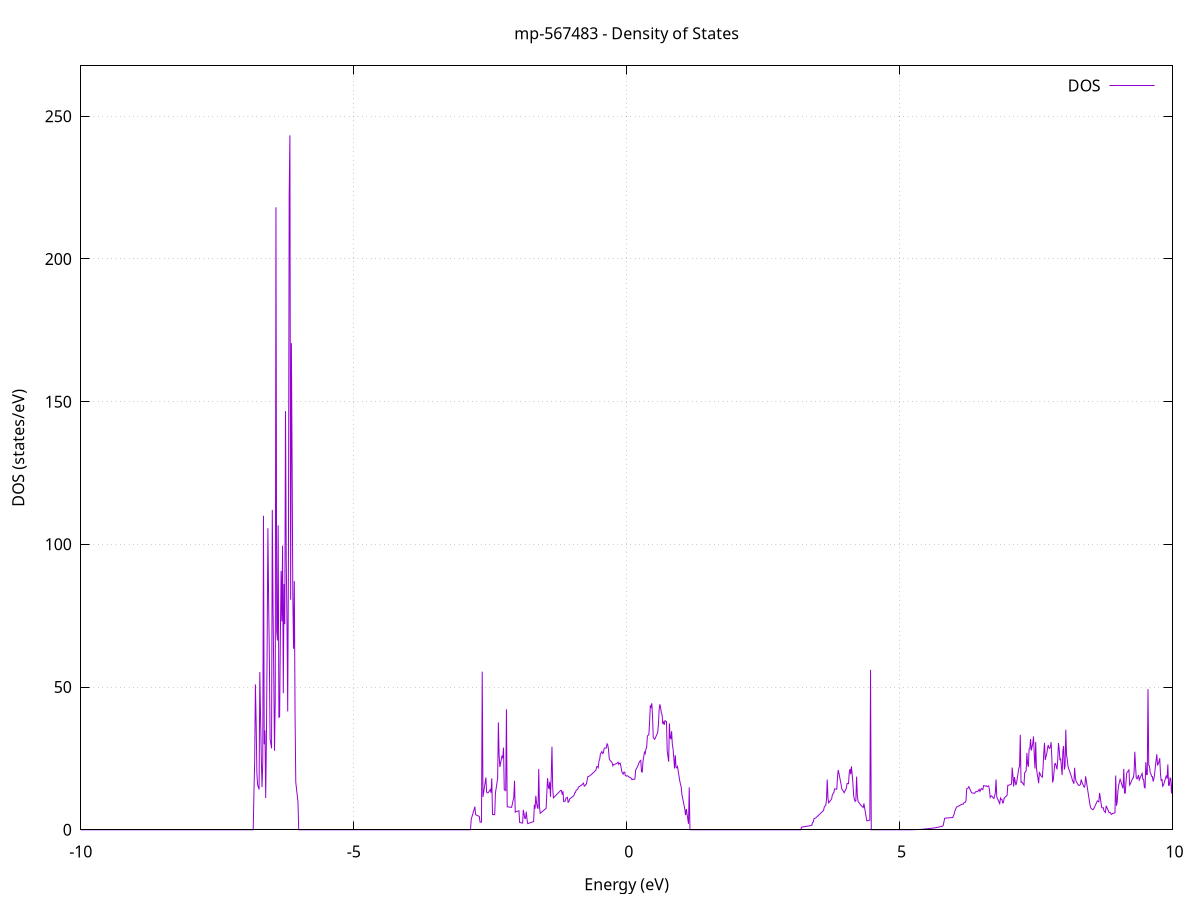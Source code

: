 set title 'mp-567483 - Density of States'
set xlabel 'Energy (eV)'
set ylabel 'DOS (states/eV)'
set grid
set xrange [-10:10]
set yrange [0:267.645]
set xzeroaxis lt -1
set terminal png size 800,600
set output 'mp-567483_dos_gnuplot.png'
plot '-' using 1:2 with lines title 'DOS'
-12.287600 0.000000
-12.274200 0.000000
-12.260700 0.000000
-12.247300 0.000000
-12.233800 0.000000
-12.220400 0.000000
-12.206900 0.000000
-12.193500 0.000000
-12.180000 0.000000
-12.166600 0.000000
-12.153200 0.000000
-12.139700 0.000000
-12.126300 0.000000
-12.112800 0.000000
-12.099400 0.000000
-12.085900 0.000000
-12.072500 0.000000
-12.059000 0.000000
-12.045600 0.000000
-12.032100 0.000000
-12.018700 0.000000
-12.005200 0.000000
-11.991800 0.000000
-11.978300 0.000000
-11.964900 0.000000
-11.951400 0.000000
-11.938000 0.000000
-11.924500 0.000000
-11.911100 0.000000
-11.897600 0.000000
-11.884200 0.000000
-11.870800 0.000000
-11.857300 0.000000
-11.843900 0.000000
-11.830400 0.000000
-11.817000 0.000000
-11.803500 0.000000
-11.790100 0.000000
-11.776600 0.000000
-11.763200 0.000000
-11.749700 0.000000
-11.736300 0.000000
-11.722800 0.000000
-11.709400 0.000000
-11.695900 0.000000
-11.682500 0.000000
-11.669000 0.000000
-11.655600 0.000000
-11.642100 0.000000
-11.628700 0.000000
-11.615200 0.000000
-11.601800 0.000000
-11.588400 0.000000
-11.574900 0.000000
-11.561500 0.000000
-11.548000 0.000000
-11.534600 0.000000
-11.521100 0.000000
-11.507700 0.000000
-11.494200 0.000000
-11.480800 0.000000
-11.467300 0.000000
-11.453900 0.000000
-11.440400 0.000000
-11.427000 0.000000
-11.413500 0.000000
-11.400100 0.000000
-11.386600 0.000000
-11.373200 0.000000
-11.359700 0.000000
-11.346300 0.000000
-11.332800 0.000000
-11.319400 0.000000
-11.306000 0.000000
-11.292500 0.000000
-11.279100 0.000000
-11.265600 0.000000
-11.252200 0.000000
-11.238700 0.000000
-11.225300 0.000000
-11.211800 0.000000
-11.198400 0.000000
-11.184900 0.000000
-11.171500 0.000000
-11.158000 0.000000
-11.144600 0.000000
-11.131100 0.000000
-11.117700 0.000000
-11.104200 0.000000
-11.090800 0.000000
-11.077300 0.000000
-11.063900 0.043900
-11.050400 0.527400
-11.037000 1.010800
-11.023600 1.494300
-11.010100 1.977700
-10.996700 2.461100
-10.983200 2.944600
-10.969800 1.789000
-10.956300 1.857100
-10.942900 1.925200
-10.929400 1.993300
-10.916000 2.061400
-10.902500 2.129500
-10.889100 2.197600
-10.875600 2.265700
-10.862200 2.712200
-10.848700 3.769000
-10.835300 4.839300
-10.821800 5.930600
-10.808400 7.021900
-10.794900 8.113200
-10.781500 6.449800
-10.768000 6.694000
-10.754600 6.938300
-10.741100 7.182500
-10.727700 7.426800
-10.714300 7.671000
-10.700800 7.915300
-10.687400 8.159500
-10.673900 8.403800
-10.660500 8.648000
-10.647000 8.989100
-10.633600 11.626900
-10.620100 14.972600
-10.606700 18.426200
-10.593200 26.486000
-10.579800 30.787400
-10.566300 32.600300
-10.552900 32.749800
-10.539400 28.408900
-10.526000 43.774800
-10.512500 39.992400
-10.499100 15.882300
-10.485600 15.668000
-10.472200 16.228400
-10.458700 16.788900
-10.445300 19.228200
-10.431900 21.566000
-10.418400 23.903800
-10.405000 42.916900
-10.391500 57.198000
-10.378100 45.139300
-10.364600 42.986600
-10.351200 66.339600
-10.337700 36.622400
-10.324300 60.441900
-10.310800 62.618700
-10.297400 48.650700
-10.283900 11.158300
-10.270500 11.472000
-10.257000 11.785800
-10.243600 12.099500
-10.230100 12.413200
-10.216700 12.727000
-10.203200 15.367600
-10.189800 17.330300
-10.176300 25.129800
-10.162900 43.189800
-10.149500 44.797500
-10.136000 45.067800
-10.122600 47.250800
-10.109100 77.848400
-10.095700 62.662000
-10.082200 71.481400
-10.068800 67.818800
-10.055300 31.277400
-10.041900 47.769400
-10.028400 44.525000
-10.015000 0.000000
-10.001500 0.000000
-9.988100 0.000000
-9.974600 0.000000
-9.961200 0.000000
-9.947700 0.000000
-9.934300 0.000000
-9.920800 0.000000
-9.907400 0.000000
-9.893900 0.000000
-9.880500 0.000000
-9.867100 0.000000
-9.853600 0.000000
-9.840200 0.000000
-9.826700 0.000000
-9.813300 0.000000
-9.799800 0.000000
-9.786400 0.000000
-9.772900 0.000000
-9.759500 0.000000
-9.746000 0.000000
-9.732600 0.000000
-9.719100 0.000000
-9.705700 0.000000
-9.692200 0.000000
-9.678800 0.000000
-9.665300 0.000000
-9.651900 0.000000
-9.638400 0.000000
-9.625000 0.000000
-9.611500 0.000000
-9.598100 0.000000
-9.584700 0.000000
-9.571200 0.000000
-9.557800 0.000000
-9.544300 0.000000
-9.530900 0.000000
-9.517400 0.000000
-9.504000 0.000000
-9.490500 0.000000
-9.477100 0.000000
-9.463600 0.000000
-9.450200 0.000000
-9.436700 0.000000
-9.423300 0.000000
-9.409800 0.000000
-9.396400 0.000000
-9.382900 0.000000
-9.369500 0.000000
-9.356000 0.000000
-9.342600 0.000000
-9.329100 0.000000
-9.315700 0.000000
-9.302300 0.000000
-9.288800 0.000000
-9.275400 0.000000
-9.261900 0.000000
-9.248500 0.000000
-9.235000 0.000000
-9.221600 0.000000
-9.208100 0.000000
-9.194700 0.000000
-9.181200 0.000000
-9.167800 0.000000
-9.154300 0.000000
-9.140900 0.000000
-9.127400 0.000000
-9.114000 0.000000
-9.100500 0.000000
-9.087100 0.000000
-9.073600 0.000000
-9.060200 0.000000
-9.046700 0.000000
-9.033300 0.000000
-9.019800 0.000000
-9.006400 0.000000
-8.993000 0.000000
-8.979500 0.000000
-8.966100 0.000000
-8.952600 0.000000
-8.939200 0.000000
-8.925700 0.000000
-8.912300 0.000000
-8.898800 0.000000
-8.885400 0.000000
-8.871900 0.000000
-8.858500 0.000000
-8.845000 0.000000
-8.831600 0.000000
-8.818100 0.000000
-8.804700 0.000000
-8.791200 0.000000
-8.777800 0.000000
-8.764300 0.000000
-8.750900 0.000000
-8.737400 0.000000
-8.724000 0.000000
-8.710600 0.000000
-8.697100 0.000000
-8.683700 0.000000
-8.670200 0.000000
-8.656800 0.000000
-8.643300 0.000000
-8.629900 0.000000
-8.616400 0.000000
-8.603000 0.000000
-8.589500 0.000000
-8.576100 0.000000
-8.562600 0.000000
-8.549200 0.000000
-8.535700 0.000000
-8.522300 0.000000
-8.508800 0.000000
-8.495400 0.000000
-8.481900 0.000000
-8.468500 0.000000
-8.455000 0.000000
-8.441600 0.000000
-8.428200 0.000000
-8.414700 0.000000
-8.401300 0.000000
-8.387800 0.000000
-8.374400 0.000000
-8.360900 0.000000
-8.347500 0.000000
-8.334000 0.000000
-8.320600 0.000000
-8.307100 0.000000
-8.293700 0.000000
-8.280200 0.000000
-8.266800 0.000000
-8.253300 0.000000
-8.239900 0.000000
-8.226400 0.000000
-8.213000 0.000000
-8.199500 0.000000
-8.186100 0.000000
-8.172600 0.000000
-8.159200 0.000000
-8.145800 0.000000
-8.132300 0.000000
-8.118900 0.000000
-8.105400 0.000000
-8.092000 0.000000
-8.078500 0.000000
-8.065100 0.000000
-8.051600 0.000000
-8.038200 0.000000
-8.024700 0.000000
-8.011300 0.000000
-7.997800 0.000000
-7.984400 0.000000
-7.970900 0.000000
-7.957500 0.000000
-7.944000 0.000000
-7.930600 0.000000
-7.917100 0.000000
-7.903700 0.000000
-7.890200 0.000000
-7.876800 0.000000
-7.863400 0.000000
-7.849900 0.000000
-7.836500 0.000000
-7.823000 0.000000
-7.809600 0.000000
-7.796100 0.000000
-7.782700 0.000000
-7.769200 0.000000
-7.755800 0.000000
-7.742300 0.000000
-7.728900 0.000000
-7.715400 0.000000
-7.702000 0.000000
-7.688500 0.000000
-7.675100 0.000000
-7.661600 0.000000
-7.648200 0.000000
-7.634700 0.000000
-7.621300 0.000000
-7.607800 0.000000
-7.594400 0.000000
-7.580900 0.000000
-7.567500 0.000000
-7.554100 0.000000
-7.540600 0.000000
-7.527200 0.000000
-7.513700 0.000000
-7.500300 0.000000
-7.486800 0.000000
-7.473400 0.000000
-7.459900 0.000000
-7.446500 0.000000
-7.433000 0.000000
-7.419600 0.000000
-7.406100 0.000000
-7.392700 0.000000
-7.379200 0.000000
-7.365800 0.000000
-7.352300 0.000000
-7.338900 0.000000
-7.325400 0.000000
-7.312000 0.000000
-7.298500 0.000000
-7.285100 0.000000
-7.271700 0.000000
-7.258200 0.000000
-7.244800 0.000000
-7.231300 0.000000
-7.217900 0.000000
-7.204400 0.000000
-7.191000 0.000000
-7.177500 0.000000
-7.164100 0.000000
-7.150600 0.000000
-7.137200 0.000000
-7.123700 0.000000
-7.110300 0.000000
-7.096800 0.000000
-7.083400 0.000000
-7.069900 0.000000
-7.056500 0.000000
-7.043000 0.000000
-7.029600 0.000000
-7.016100 0.000000
-7.002700 0.000000
-6.989300 0.000000
-6.975800 0.000000
-6.962400 0.000000
-6.948900 0.000000
-6.935500 0.000000
-6.922000 0.000000
-6.908600 0.000000
-6.895100 0.000000
-6.881700 0.000000
-6.868200 0.000000
-6.854800 0.000000
-6.841300 0.000000
-6.827900 13.045600
-6.814400 24.201400
-6.801000 50.943000
-6.787500 37.820600
-6.774100 19.802100
-6.760600 15.756000
-6.747200 14.935700
-6.733700 14.115500
-6.720300 55.264100
-6.706900 39.747900
-6.693400 25.658000
-6.680000 14.928800
-6.666500 23.486200
-6.653100 110.008100
-6.639600 29.948200
-6.626200 34.807200
-6.612700 11.142100
-6.599300 31.969800
-6.585800 64.895300
-6.572400 105.643100
-6.558900 80.347200
-6.545500 60.373400
-6.532000 31.919000
-6.518600 30.213600
-6.505100 28.508100
-6.491700 112.093300
-6.478200 78.715900
-6.464800 53.955200
-6.451300 27.699500
-6.437900 44.884900
-6.424500 218.107000
-6.411000 69.697100
-6.397600 66.322100
-6.384100 106.671000
-6.370700 39.395200
-6.357200 39.621100
-6.343800 67.761900
-6.330300 90.672800
-6.316900 73.009800
-6.303400 99.550400
-6.290000 47.852300
-6.276500 86.109500
-6.263100 72.053000
-6.249600 146.676600
-6.236200 94.790700
-6.222700 72.993100
-6.209300 41.471600
-6.195800 95.575400
-6.182400 222.128900
-6.168900 243.313900
-6.155500 80.574300
-6.142000 170.490900
-6.128600 128.408600
-6.115200 80.709200
-6.101700 63.383600
-6.088300 87.148700
-6.074800 40.489100
-6.061400 16.606700
-6.047900 14.318000
-6.034500 12.029200
-6.021000 9.740500
-6.007600 0.000000
-5.994100 0.000000
-5.980700 0.000000
-5.967200 0.000000
-5.953800 0.000000
-5.940300 0.000000
-5.926900 0.000000
-5.913400 0.000000
-5.900000 0.000000
-5.886500 0.000000
-5.873100 0.000000
-5.859600 0.000000
-5.846200 0.000000
-5.832800 0.000000
-5.819300 0.000000
-5.805900 0.000000
-5.792400 0.000000
-5.779000 0.000000
-5.765500 0.000000
-5.752100 0.000000
-5.738600 0.000000
-5.725200 0.000000
-5.711700 0.000000
-5.698300 0.000000
-5.684800 0.000000
-5.671400 0.000000
-5.657900 0.000000
-5.644500 0.000000
-5.631000 0.000000
-5.617600 0.000000
-5.604100 0.000000
-5.590700 0.000000
-5.577200 0.000000
-5.563800 0.000000
-5.550400 0.000000
-5.536900 0.000000
-5.523500 0.000000
-5.510000 0.000000
-5.496600 0.000000
-5.483100 0.000000
-5.469700 0.000000
-5.456200 0.000000
-5.442800 0.000000
-5.429300 0.000000
-5.415900 0.000000
-5.402400 0.000000
-5.389000 0.000000
-5.375500 0.000000
-5.362100 0.000000
-5.348600 0.000000
-5.335200 0.000000
-5.321700 0.000000
-5.308300 0.000000
-5.294800 0.000000
-5.281400 0.000000
-5.268000 0.000000
-5.254500 0.000000
-5.241100 0.000000
-5.227600 0.000000
-5.214200 0.000000
-5.200700 0.000000
-5.187300 0.000000
-5.173800 0.000000
-5.160400 0.000000
-5.146900 0.000000
-5.133500 0.000000
-5.120000 0.000000
-5.106600 0.000000
-5.093100 0.000000
-5.079700 0.000000
-5.066200 0.000000
-5.052800 0.000000
-5.039300 0.000000
-5.025900 0.000000
-5.012400 0.000000
-4.999000 0.000000
-4.985600 0.000000
-4.972100 0.000000
-4.958700 0.000000
-4.945200 0.000000
-4.931800 0.000000
-4.918300 0.000000
-4.904900 0.000000
-4.891400 0.000000
-4.878000 0.000000
-4.864500 0.000000
-4.851100 0.000000
-4.837600 0.000000
-4.824200 0.000000
-4.810700 0.000000
-4.797300 0.000000
-4.783800 0.000000
-4.770400 0.000000
-4.756900 0.000000
-4.743500 0.000000
-4.730000 0.000000
-4.716600 0.000000
-4.703100 0.000000
-4.689700 0.000000
-4.676300 0.000000
-4.662800 0.000000
-4.649400 0.000000
-4.635900 0.000000
-4.622500 0.000000
-4.609000 0.000000
-4.595600 0.000000
-4.582100 0.000000
-4.568700 0.000000
-4.555200 0.000000
-4.541800 0.000000
-4.528300 0.000000
-4.514900 0.000000
-4.501400 0.000000
-4.488000 0.000000
-4.474500 0.000000
-4.461100 0.000000
-4.447600 0.000000
-4.434200 0.000000
-4.420700 0.000000
-4.407300 0.000000
-4.393900 0.000000
-4.380400 0.000000
-4.367000 0.000000
-4.353500 0.000000
-4.340100 0.000000
-4.326600 0.000000
-4.313200 0.000000
-4.299700 0.000000
-4.286300 0.000000
-4.272800 0.000000
-4.259400 0.000000
-4.245900 0.000000
-4.232500 0.000000
-4.219000 0.000000
-4.205600 0.000000
-4.192100 0.000000
-4.178700 0.000000
-4.165200 0.000000
-4.151800 0.000000
-4.138300 0.000000
-4.124900 0.000000
-4.111500 0.000000
-4.098000 0.000000
-4.084600 0.000000
-4.071100 0.000000
-4.057700 0.000000
-4.044200 0.000000
-4.030800 0.000000
-4.017300 0.000000
-4.003900 0.000000
-3.990400 0.000000
-3.977000 0.000000
-3.963500 0.000000
-3.950100 0.000000
-3.936600 0.000000
-3.923200 0.000000
-3.909700 0.000000
-3.896300 0.000000
-3.882800 0.000000
-3.869400 0.000000
-3.855900 0.000000
-3.842500 0.000000
-3.829100 0.000000
-3.815600 0.000000
-3.802200 0.000000
-3.788700 0.000000
-3.775300 0.000000
-3.761800 0.000000
-3.748400 0.000000
-3.734900 0.000000
-3.721500 0.000000
-3.708000 0.000000
-3.694600 0.000000
-3.681100 0.000000
-3.667700 0.000000
-3.654200 0.000000
-3.640800 0.000000
-3.627300 0.000000
-3.613900 0.000000
-3.600400 0.000000
-3.587000 0.000000
-3.573500 0.000000
-3.560100 0.000000
-3.546700 0.000000
-3.533200 0.000000
-3.519800 0.000000
-3.506300 0.000000
-3.492900 0.000000
-3.479400 0.000000
-3.466000 0.000000
-3.452500 0.000000
-3.439100 0.000000
-3.425600 0.000000
-3.412200 0.000000
-3.398700 0.000000
-3.385300 0.000000
-3.371800 0.000000
-3.358400 0.000000
-3.344900 0.000000
-3.331500 0.000000
-3.318000 0.000000
-3.304600 0.000000
-3.291100 0.000000
-3.277700 0.000000
-3.264200 0.000000
-3.250800 0.000000
-3.237400 0.000000
-3.223900 0.000000
-3.210500 0.000000
-3.197000 0.000000
-3.183600 0.000000
-3.170100 0.000000
-3.156700 0.000000
-3.143200 0.000000
-3.129800 0.000000
-3.116300 0.000000
-3.102900 0.000000
-3.089400 0.000000
-3.076000 0.000000
-3.062500 0.000000
-3.049100 0.000000
-3.035600 0.000000
-3.022200 0.000000
-3.008700 0.000000
-2.995300 0.000000
-2.981800 0.000000
-2.968400 0.000000
-2.955000 0.000000
-2.941500 0.000000
-2.928100 0.000000
-2.914600 0.000000
-2.901200 0.000000
-2.887700 0.000000
-2.874300 0.000000
-2.860800 0.000000
-2.847400 3.669600
-2.833900 4.555100
-2.820500 5.440500
-2.807000 6.326000
-2.793600 7.211500
-2.780100 8.097000
-2.766700 5.288400
-2.753200 5.164500
-2.739800 5.040700
-2.726300 4.916800
-2.712900 4.793000
-2.699400 4.669100
-2.686000 2.701100
-2.672600 2.688800
-2.659100 2.676500
-2.645700 55.402800
-2.632200 11.498600
-2.618800 13.203600
-2.605300 14.908600
-2.591900 16.613500
-2.578400 18.318500
-2.565000 13.179400
-2.551500 12.929200
-2.538100 12.967300
-2.524600 13.340700
-2.511200 13.714200
-2.497700 14.087600
-2.484300 12.973300
-2.470800 18.045100
-2.457400 5.356100
-2.443900 5.330000
-2.430500 5.303900
-2.417000 5.277700
-2.403600 12.902600
-2.390200 14.607200
-2.376700 16.311800
-2.363300 18.016500
-2.349800 37.588800
-2.336400 26.144100
-2.322900 22.024000
-2.309500 23.349400
-2.296000 24.674900
-2.282600 26.000400
-2.269100 25.042300
-2.255700 28.788900
-2.242200 14.031700
-2.228800 13.900100
-2.215300 13.768500
-2.201900 42.197700
-2.188400 8.073000
-2.175000 8.035200
-2.161500 7.997300
-2.148100 7.959500
-2.134600 7.921700
-2.121200 7.883800
-2.107800 7.860400
-2.094300 8.977500
-2.080900 10.183900
-2.067400 11.390300
-2.054000 17.169500
-2.040500 6.169900
-2.027100 6.340300
-2.013600 6.420600
-2.000200 6.500800
-1.986700 6.581000
-1.973300 6.661200
-1.959800 2.532400
-1.946400 2.485400
-1.932900 2.438300
-1.919500 2.391200
-1.906000 2.344100
-1.892600 6.995500
-1.879100 5.455300
-1.865700 3.987800
-1.852200 4.032400
-1.838800 6.342400
-1.825300 3.650800
-1.811900 2.151700
-1.798500 2.243400
-1.785000 2.335100
-1.771600 2.426700
-1.758100 2.518400
-1.744700 2.610100
-1.731200 2.701800
-1.717800 2.793500
-1.704300 2.885200
-1.690900 8.788900
-1.677400 7.368800
-1.664000 11.882700
-1.650500 9.405400
-1.637100 8.008900
-1.623600 7.355300
-1.610200 21.315300
-1.596700 7.978800
-1.583300 5.778000
-1.569800 5.995700
-1.556400 6.213300
-1.542900 6.431000
-1.529500 6.648600
-1.516100 6.866200
-1.502600 7.083900
-1.489200 7.301500
-1.475700 7.519200
-1.462300 12.806300
-1.448800 18.093000
-1.435400 15.115200
-1.421900 14.285700
-1.408500 16.833900
-1.395000 11.544300
-1.381600 19.004500
-1.368100 29.105100
-1.354700 14.681700
-1.341200 11.167700
-1.327800 11.430800
-1.314300 11.695700
-1.300900 11.960500
-1.287400 12.225300
-1.274000 12.490100
-1.260500 12.754900
-1.247100 13.019700
-1.233700 13.284500
-1.220200 13.549400
-1.206800 13.814200
-1.193300 13.757500
-1.179900 12.308700
-1.166400 13.464900
-1.153000 9.840000
-1.139500 9.956300
-1.126100 10.072700
-1.112600 11.064400
-1.099200 11.214800
-1.085700 11.365100
-1.072300 9.651000
-1.058800 9.786700
-1.045400 10.783200
-1.031900 10.978700
-1.018500 11.174200
-1.005000 11.369700
-0.991600 11.565200
-0.978100 11.760700
-0.964700 12.024000
-0.951300 12.946100
-0.937800 13.068600
-0.924400 13.855300
-0.910900 14.006600
-0.897500 14.144100
-0.884000 14.938600
-0.870600 15.102400
-0.857100 15.260500
-0.843700 15.418700
-0.830200 15.605700
-0.816800 15.846300
-0.803300 16.086900
-0.789900 16.327500
-0.776400 15.281800
-0.763000 15.409700
-0.749500 15.803100
-0.736100 16.110400
-0.722600 17.492300
-0.709200 18.665900
-0.695700 18.730600
-0.682300 18.799100
-0.668900 19.000600
-0.655400 19.213100
-0.642000 19.429600
-0.628500 19.666700
-0.615100 19.903800
-0.601600 20.140900
-0.588200 20.395200
-0.574700 20.690400
-0.561300 20.985600
-0.547800 22.107200
-0.534400 22.163100
-0.520900 21.759900
-0.507500 24.021700
-0.494000 24.655300
-0.480600 26.574000
-0.467100 26.974500
-0.453700 27.401500
-0.440200 26.725600
-0.426800 26.875900
-0.413300 28.386000
-0.399900 28.683900
-0.386500 28.645100
-0.373000 28.642900
-0.359600 30.110400
-0.346100 29.777700
-0.332700 28.140500
-0.319200 25.028000
-0.305800 24.390100
-0.292300 24.093000
-0.278900 23.795900
-0.265400 23.410200
-0.252000 22.380600
-0.238500 22.839700
-0.225100 22.928300
-0.211600 23.016800
-0.198200 23.105300
-0.184700 23.193900
-0.171300 23.398700
-0.157800 23.678000
-0.144400 22.917300
-0.130900 23.327900
-0.117500 23.342800
-0.104000 22.103000
-0.090600 20.466800
-0.077200 19.909700
-0.063700 19.488400
-0.050300 20.201600
-0.036800 20.172400
-0.023400 18.972300
-0.009900 18.896400
0.003500 18.858000
0.017000 18.905900
0.030400 18.714900
0.043900 18.525900
0.057300 18.374900
0.070800 18.223900
0.084200 18.073000
0.097700 17.564800
0.111100 17.700600
0.124600 17.681800
0.138000 17.666400
0.151500 17.798900
0.164900 20.913800
0.178400 21.347900
0.191800 21.860700
0.205200 22.402500
0.218700 23.048600
0.232100 23.694700
0.245600 24.136100
0.259000 24.322000
0.272500 20.310000
0.285900 20.232000
0.299400 23.938600
0.312800 25.552700
0.326300 27.166700
0.339700 26.685700
0.353200 28.279200
0.366600 28.874300
0.380100 32.875900
0.393500 33.089300
0.407000 33.303300
0.420400 37.879000
0.433900 43.537800
0.447300 43.004700
0.460800 44.330800
0.474200 39.884700
0.487600 32.187500
0.501100 32.032700
0.514500 31.691900
0.528000 32.277900
0.541400 32.875000
0.554900 33.472100
0.568300 33.960500
0.581800 36.762900
0.595200 42.055500
0.608700 43.963600
0.622100 42.794600
0.635600 40.971200
0.649000 40.309500
0.662500 37.052900
0.675900 38.001300
0.689400 36.752200
0.702800 38.252300
0.716300 38.056200
0.729700 37.870300
0.743200 27.712900
0.756600 25.748400
0.770000 23.844800
0.783500 37.288600
0.796900 32.207000
0.810400 31.914100
0.823800 34.519600
0.837300 29.865100
0.850700 28.296100
0.864200 25.149500
0.877600 21.462200
0.891100 26.144500
0.904500 21.983100
0.918000 21.707800
0.931400 22.181500
0.944900 20.548300
0.958300 18.915000
0.971800 17.281800
0.985200 16.030300
0.998700 15.098500
1.012100 12.459600
1.025600 11.133700
1.039000 9.807700
1.052400 8.481700
1.065900 7.155700
1.079300 5.130900
1.092800 7.265700
1.106200 5.538800
1.119700 3.811900
1.133100 2.085000
1.146600 14.875700
1.160000 0.000000
1.173500 0.000000
1.186900 0.000000
1.200400 0.000000
1.213800 0.000000
1.227300 0.000000
1.240700 0.000000
1.254200 0.000000
1.267600 0.000000
1.281100 0.000000
1.294500 0.000000
1.308000 0.000000
1.321400 0.000000
1.334900 0.000000
1.348300 0.000000
1.361700 0.000000
1.375200 0.000000
1.388600 0.000000
1.402100 0.000000
1.415500 0.000000
1.429000 0.000000
1.442400 0.000000
1.455900 0.000000
1.469300 0.000000
1.482800 0.000000
1.496200 0.000000
1.509700 0.000000
1.523100 0.000000
1.536600 0.000000
1.550000 0.000000
1.563500 0.000000
1.576900 0.000000
1.590400 0.000000
1.603800 0.000000
1.617300 0.000000
1.630700 0.000000
1.644100 0.000000
1.657600 0.000000
1.671000 0.000000
1.684500 0.000000
1.697900 0.000000
1.711400 0.000000
1.724800 0.000000
1.738300 0.000000
1.751700 0.000000
1.765200 0.000000
1.778600 0.000000
1.792100 0.000000
1.805500 0.000000
1.819000 0.000000
1.832400 0.000000
1.845900 0.000000
1.859300 0.000000
1.872800 0.000000
1.886200 0.000000
1.899700 0.000000
1.913100 0.000000
1.926500 0.000000
1.940000 0.000000
1.953400 0.000000
1.966900 0.000000
1.980300 0.000000
1.993800 0.000000
2.007200 0.000000
2.020700 0.000000
2.034100 0.000000
2.047600 0.000000
2.061000 0.000000
2.074500 0.000000
2.087900 0.000000
2.101400 0.000000
2.114800 0.000000
2.128300 0.000000
2.141700 0.000000
2.155200 0.000000
2.168600 0.000000
2.182100 0.000000
2.195500 0.000000
2.208900 0.000000
2.222400 0.000000
2.235800 0.000000
2.249300 0.000000
2.262700 0.000000
2.276200 0.000000
2.289600 0.000000
2.303100 0.000000
2.316500 0.000000
2.330000 0.000000
2.343400 0.000000
2.356900 0.000000
2.370300 0.000000
2.383800 0.000000
2.397200 0.000000
2.410700 0.000000
2.424100 0.000000
2.437600 0.000000
2.451000 0.000000
2.464500 0.000000
2.477900 0.000000
2.491300 0.000000
2.504800 0.000000
2.518200 0.000000
2.531700 0.000000
2.545100 0.000000
2.558600 0.000000
2.572000 0.000000
2.585500 0.000000
2.598900 0.000000
2.612400 0.000000
2.625800 0.000000
2.639300 0.000000
2.652700 0.000000
2.666200 0.000000
2.679600 0.000000
2.693100 0.000000
2.706500 0.000000
2.720000 0.000000
2.733400 0.000000
2.746900 0.000000
2.760300 0.000000
2.773800 0.000000
2.787200 0.000000
2.800600 0.000000
2.814100 0.000000
2.827500 0.000000
2.841000 0.000000
2.854400 0.000000
2.867900 0.000000
2.881300 0.000000
2.894800 0.000000
2.908200 0.000000
2.921700 0.000000
2.935100 0.000000
2.948600 0.000000
2.962000 0.000000
2.975500 0.000000
2.988900 0.000000
3.002400 0.000000
3.015800 0.000000
3.029300 0.000000
3.042700 0.000000
3.056200 0.000000
3.069600 0.000000
3.083000 0.000000
3.096500 0.000000
3.109900 0.000000
3.123400 0.000000
3.136800 0.000000
3.150300 0.000000
3.163700 0.000000
3.177200 0.000000
3.190600 0.000000
3.204100 0.940100
3.217500 0.978000
3.231000 1.015800
3.244400 1.053700
3.257900 1.091600
3.271300 1.129500
3.284800 1.167400
3.298200 1.214300
3.311700 1.264500
3.325100 1.314700
3.338600 1.364900
3.352000 1.415100
3.365400 1.465300
3.378900 1.515500
3.392300 1.565700
3.405800 2.618300
3.419200 2.701800
3.432700 3.889000
3.446100 4.001700
3.459600 4.114400
3.473000 4.316100
3.486500 4.561200
3.499900 4.806300
3.513400 5.051400
3.526800 5.296500
3.540300 5.541600
3.553700 5.786700
3.567200 6.031800
3.580600 6.276900
3.594100 6.522100
3.607500 6.775800
3.621000 7.997100
3.634400 8.295800
3.647800 8.595000
3.661300 10.529600
3.674700 17.601400
3.688200 11.089000
3.701600 9.443700
3.715100 9.781700
3.728500 10.119700
3.742000 10.457800
3.755400 10.795800
3.768900 12.281000
3.782300 12.649000
3.795800 13.017100
3.809200 14.310900
3.822700 14.278200
3.836100 14.245500
3.849600 14.212800
3.863000 18.501000
3.876500 20.954500
3.889900 19.704800
3.903400 18.372900
3.916800 17.041000
3.930200 15.708800
3.943700 14.261600
3.957100 13.847800
3.970600 13.539600
3.984000 12.973000
3.997500 13.494700
4.010900 14.016500
4.024400 14.538300
4.037800 16.223400
4.051300 16.181600
4.064700 16.150800
4.078200 20.007100
4.091600 21.283800
4.105100 19.434700
4.118500 22.209000
4.132000 19.316800
4.145400 16.112600
4.158900 12.038000
4.172300 10.601300
4.185800 9.947000
4.199200 10.216900
4.212700 18.630700
4.226100 12.038800
4.239500 9.930800
4.253000 9.579400
4.266400 9.227900
4.279900 8.876500
4.293300 8.538600
4.306800 8.292700
4.320200 8.046800
4.333700 7.800900
4.347100 9.181300
4.360600 7.604900
4.374000 6.028400
4.387500 4.452000
4.400900 3.110200
4.414400 3.175600
4.427800 3.240900
4.441300 3.306300
4.454700 3.371700
4.468200 56.023700
4.481600 0.000000
4.495100 0.000000
4.508500 0.000000
4.521900 0.000000
4.535400 0.000000
4.548800 0.000000
4.562300 0.000000
4.575700 0.000000
4.589200 0.000000
4.602600 0.000000
4.616100 0.000000
4.629500 0.000000
4.643000 0.000000
4.656400 0.000000
4.669900 0.000000
4.683300 0.000000
4.696800 0.000000
4.710200 0.000000
4.723700 0.000000
4.737100 0.000000
4.750600 0.000000
4.764000 0.000000
4.777500 0.000000
4.790900 0.000000
4.804300 0.000000
4.817800 0.000000
4.831200 0.000000
4.844700 0.000000
4.858100 0.000000
4.871600 0.000000
4.885000 0.000000
4.898500 0.000000
4.911900 0.000000
4.925400 0.000000
4.938800 0.000000
4.952300 0.000000
4.965700 0.000000
4.979200 0.000000
4.992600 0.000000
5.006100 0.000000
5.019500 0.000000
5.033000 0.000000
5.046400 0.000000
5.059900 0.000000
5.073300 0.000000
5.086700 0.000000
5.100200 0.000000
5.113600 0.000000
5.127100 0.000000
5.140500 0.000000
5.154000 0.000000
5.167400 0.000000
5.180900 0.000000
5.194300 0.000000
5.207800 0.001800
5.221200 0.011400
5.234700 0.021100
5.248100 0.030800
5.261600 0.040500
5.275000 0.050200
5.288500 0.059800
5.301900 0.069500
5.315400 0.079200
5.328800 0.088900
5.342300 0.098600
5.355700 0.108200
5.369100 0.117900
5.382600 0.127600
5.396000 0.137300
5.409500 0.158300
5.422900 0.186800
5.436400 0.215300
5.449800 0.243800
5.463300 0.272300
5.476700 0.300800
5.490200 0.329300
5.503600 0.357800
5.517100 0.386300
5.530500 0.414800
5.544000 0.443400
5.557400 0.471900
5.570900 0.500400
5.584300 0.528900
5.597800 0.557400
5.611200 0.585900
5.624700 0.614400
5.638100 0.645500
5.651600 0.693000
5.665000 0.741200
5.678400 0.789300
5.691900 0.838200
5.705300 0.895500
5.718800 0.952800
5.732200 1.010200
5.745700 1.067500
5.759100 1.124800
5.772600 1.182100
5.786000 1.239400
5.799500 1.612300
5.812900 2.762200
5.826400 4.044800
5.839800 4.068300
5.853300 4.091800
5.866700 4.115200
5.880200 4.138700
5.893600 4.162200
5.907100 4.185600
5.920500 4.209100
5.934000 4.232600
5.947400 4.256000
5.960800 4.279500
5.974300 4.303000
5.987700 4.955200
6.001200 5.586200
6.014600 6.618000
6.028100 7.246700
6.041500 7.875500
6.055000 8.076900
6.068400 8.208200
6.081900 8.339500
6.095300 8.470700
6.108800 8.602000
6.122200 8.733300
6.135700 8.864500
6.149100 8.963300
6.162600 8.916500
6.176000 9.416200
6.189500 9.520000
6.202900 9.623900
6.216400 10.082000
6.229800 14.354700
6.243200 14.516700
6.256700 14.678600
6.270100 15.107200
6.283600 14.442000
6.297000 13.930700
6.310500 13.289100
6.323900 12.916100
6.337400 12.884400
6.350800 12.852600
6.364300 12.820900
6.377700 12.789100
6.391200 13.311200
6.404600 13.351400
6.418100 13.345300
6.431500 13.391800
6.445000 13.788500
6.458400 14.185200
6.471900 13.448700
6.485300 14.016300
6.498800 14.450200
6.512200 14.181600
6.525600 14.084900
6.539100 15.488700
6.552500 15.421600
6.566000 15.354400
6.579400 15.287300
6.592900 15.415400
6.606300 15.168300
6.619800 15.257800
6.633200 15.347300
6.646700 13.955800
6.660100 11.338600
6.673600 11.736300
6.687000 11.896800
6.700500 11.535700
6.713900 11.174700
6.727400 10.945000
6.740800 11.915000
6.754300 12.865600
6.767700 17.608100
6.781200 11.504400
6.794600 10.901800
6.808000 10.299200
6.821500 9.696500
6.834900 9.151800
6.848400 11.113500
6.861800 10.654300
6.875300 10.627500
6.888700 9.424500
6.902200 9.526300
6.915600 11.080100
6.929100 11.324300
6.942500 11.568600
6.956000 11.812900
6.969400 12.057200
6.982900 15.603000
6.996300 15.595600
7.009800 15.683200
7.023200 15.793500
7.036700 15.903700
7.050100 16.014000
7.063600 21.793200
7.077000 18.701600
7.090500 15.144000
7.103900 18.480400
7.117300 17.061100
7.130800 15.634600
7.144200 16.545700
7.157700 18.204900
7.171100 19.864100
7.184600 21.523200
7.198000 22.300600
7.211500 33.271600
7.224900 16.654800
7.238400 16.799200
7.251800 16.420100
7.265300 16.041000
7.278700 15.662000
7.292200 20.025800
7.305600 20.254400
7.319100 20.713300
7.332500 26.919900
7.346000 22.945500
7.359400 22.051900
7.372900 28.308600
7.386300 28.381700
7.399700 31.786900
7.413200 27.783700
7.426600 29.025400
7.440100 30.302900
7.453500 32.708000
7.467000 26.386900
7.480400 21.482800
7.493900 30.777400
7.507300 21.699700
7.520800 19.663500
7.534200 18.227600
7.547700 16.284000
7.561100 20.045900
7.574600 19.653600
7.588000 18.941000
7.601500 18.691000
7.614900 18.440900
7.628400 21.531900
7.641800 26.946600
7.655300 30.449900
7.668700 24.428000
7.682100 25.676100
7.695600 26.640900
7.709000 28.270900
7.722500 29.727500
7.735900 28.749000
7.749400 28.500900
7.762800 29.067000
7.776300 30.696300
7.789700 25.100900
7.803200 16.556100
7.816600 17.587300
7.830100 20.344400
7.843500 23.101500
7.857000 23.222200
7.870400 22.195400
7.883900 21.168500
7.897300 24.400300
7.910800 30.386400
7.924200 28.194200
7.937700 24.389200
7.951100 24.999200
7.964500 22.076500
7.978000 19.153700
7.991400 27.618500
8.004900 29.349500
8.018300 21.095200
8.031800 22.199100
8.045200 35.041500
8.058700 26.320700
8.072100 24.692500
8.085600 22.182100
8.099000 21.370200
8.112500 20.598300
8.125900 19.861300
8.139400 19.124200
8.152800 18.387200
8.166300 17.296100
8.179700 16.786700
8.193200 16.138400
8.206600 21.710200
8.220100 18.315000
8.233500 16.997000
8.246900 16.546400
8.260400 16.095900
8.273800 15.756700
8.287300 15.504300
8.300700 15.648300
8.314200 15.930200
8.327600 17.619600
8.341100 16.636700
8.354500 16.065100
8.368000 15.493400
8.381400 14.921800
8.394900 15.274100
8.408300 18.732400
8.421800 17.034300
8.435200 15.336100
8.448700 13.638000
8.462100 11.980200
8.475600 10.349900
8.489000 8.653900
8.502500 7.714900
8.515900 7.355900
8.529300 7.188800
8.542800 7.021700
8.556200 7.318600
8.569700 7.876600
8.583100 8.434600
8.596600 8.992600
8.610000 9.550600
8.623500 10.108700
8.636900 9.983400
8.650400 9.808500
8.663800 12.909500
8.677300 11.283100
8.690700 9.311100
8.704200 7.734300
8.717600 7.657800
8.731100 7.762200
8.744500 6.633800
8.758000 6.372600
8.771400 6.045000
8.784900 8.393600
8.798300 7.799900
8.811800 7.206300
8.825200 6.612700
8.838600 6.019000
8.852100 6.086300
8.865500 5.852600
8.879000 5.356600
8.892400 5.540200
8.905900 5.723900
8.919300 5.805000
8.932800 5.868100
8.946200 5.931300
8.959700 19.007100
8.973100 8.422700
8.986600 9.742600
9.000000 13.524700
9.013500 15.501600
9.026900 16.627400
9.040400 17.682600
9.053800 17.033800
9.067300 16.006400
9.080700 15.248800
9.094200 14.491100
9.107600 21.364600
9.121000 12.877800
9.134500 12.858000
9.147900 16.829200
9.161400 19.919100
9.174800 20.264300
9.188300 20.609400
9.201700 20.954600
9.215200 15.668100
9.228600 16.106300
9.242100 16.747700
9.255500 17.389100
9.269000 18.030600
9.282400 18.173700
9.295900 19.986900
9.309300 27.340100
9.322800 22.392700
9.336200 18.186200
9.349700 17.846600
9.363100 18.397100
9.376600 19.191800
9.390000 17.416200
9.403400 18.000500
9.416900 18.584700
9.430300 19.169000
9.443800 19.753300
9.457200 17.694800
9.470700 17.683200
9.484100 14.910800
9.497600 14.679800
9.511000 23.700800
9.524500 19.308500
9.537900 19.334500
9.551400 49.298400
9.564800 22.605200
9.578300 22.277300
9.591700 19.959600
9.605200 19.496300
9.618600 18.682300
9.632100 18.635800
9.645500 16.909800
9.659000 17.877300
9.672400 19.653100
9.685800 22.049300
9.699300 24.254700
9.712700 26.460200
9.726200 22.547600
9.739600 23.139000
9.753100 23.927400
9.766500 25.059400
9.780000 19.567700
9.793400 17.087200
9.806900 17.728600
9.820300 15.232300
9.833800 15.563300
9.847200 16.431800
9.860700 17.300300
9.874100 18.168700
9.887600 19.037200
9.901000 17.934800
9.914500 22.897700
9.927900 15.576000
9.941400 15.625700
9.954800 18.158200
9.968200 17.992300
9.981700 12.742100
9.995100 16.069500
10.008600 19.515100
10.022000 13.956800
10.035500 14.667700
10.048900 17.306100
10.062400 37.197300
10.075800 11.956700
10.089300 12.231800
10.102700 12.548300
10.116200 12.864800
10.129600 13.181300
10.143100 13.497800
10.156500 13.814300
10.170000 14.130800
10.183400 14.447300
10.196900 20.862100
10.210300 19.308900
10.223800 21.121400
10.237200 13.446400
10.250700 13.614200
10.264100 14.127700
10.277500 14.371500
10.291000 14.615200
10.304400 14.859000
10.317900 15.427000
10.331300 15.775400
10.344800 16.240800
10.358200 15.597800
10.371700 16.890900
10.385100 14.869100
10.398600 14.828600
10.412000 14.788200
10.425500 14.780900
10.438900 14.837100
10.452400 12.618900
10.465800 12.562000
10.479300 12.521100
10.492700 13.310500
10.506200 13.276000
10.519600 13.254900
10.533100 13.237800
10.546500 13.220600
10.559900 13.203400
10.573400 13.812800
10.586800 14.043600
10.600300 14.276600
10.613700 14.535300
10.627200 14.804000
10.640600 15.072700
10.654100 14.018500
10.667500 14.043300
10.681000 14.224800
10.694400 14.417300
10.707900 14.609800
10.721300 11.820500
10.734800 11.727900
10.748200 11.635400
10.761700 11.566500
10.775100 11.511100
10.788600 16.708900
10.802000 14.310600
10.815500 11.952100
10.828900 11.061300
10.842300 10.107000
10.855800 11.752100
10.869200 13.262400
10.882700 13.248500
10.896100 13.218200
10.909600 13.188000
10.923000 14.589300
10.936500 14.494100
10.949900 14.398900
10.963400 14.303800
10.976800 14.208600
10.990300 14.657100
11.003700 14.537100
11.017200 14.417100
11.030600 14.297100
11.044100 15.745500
11.057500 15.517500
11.071000 14.432900
11.084400 14.051100
11.097900 13.755800
11.111300 15.252300
11.124700 14.971600
11.138200 15.271800
11.151600 15.675200
11.165100 15.466900
11.178500 16.706000
11.192000 16.264600
11.205400 16.033100
11.218900 15.806500
11.232300 15.067200
11.245800 14.836200
11.259200 14.593000
11.272700 16.184300
11.286100 15.902800
11.299600 15.644100
11.313000 17.192300
11.326500 16.725800
11.339900 16.259300
11.353400 16.424800
11.366800 15.951800
11.380300 15.502800
11.393700 15.053800
11.407100 13.790700
11.420600 13.526600
11.434000 13.298700
11.447500 16.012600
11.460900 14.955400
11.474400 13.509700
11.487800 12.536000
11.501300 12.741500
11.514700 22.988200
11.528200 15.280600
11.541600 14.618100
11.555100 14.475100
11.568500 14.356000
11.582000 15.417700
11.595400 22.982500
11.608900 20.746400
11.622300 18.988400
11.635800 19.115800
11.649200 15.851600
11.662700 16.448500
11.676100 17.039100
11.689600 17.689500
11.703000 17.933400
11.716400 17.924000
11.729900 18.114000
11.743300 18.304000
11.756800 18.493900
11.770200 17.636800
11.783700 17.933700
11.797100 18.271800
11.810600 17.673700
11.824000 17.811000
11.837500 16.649700
11.850900 15.928200
11.864400 15.312300
11.877800 14.763800
11.891300 14.805600
11.904700 15.454300
11.918200 15.707300
11.931600 15.973600
11.945100 16.040900
11.958500 16.909900
11.972000 17.344500
11.985400 18.132400
11.998800 19.035600
12.012300 19.938800
12.025700 20.842000
12.039200 20.154000
12.052600 17.609500
12.066100 16.933300
12.079500 17.248900
12.093000 15.835000
12.106400 15.595200
12.119900 15.595200
12.133300 15.376700
12.146800 15.181500
12.160200 15.185300
12.173700 15.259300
12.187100 16.286600
12.200600 15.391800
12.214000 15.857600
12.227500 16.259100
12.240900 16.643700
12.254400 17.169800
12.267800 17.612000
12.281200 18.850000
12.294700 20.652600
12.308100 20.146500
12.321600 19.640400
12.335000 18.279700
12.348500 18.720600
12.361900 20.428700
12.375400 17.666900
12.388800 17.110300
12.402300 16.586500
12.415700 16.130300
12.429200 15.699200
12.442600 16.090300
12.456100 14.968400
12.469500 13.846500
12.483000 14.158300
12.496400 13.614000
12.509900 13.403000
12.523300 13.192000
12.536800 12.981000
12.550200 12.770100
12.563600 12.559100
12.577100 12.348100
12.590500 12.137100
12.604000 11.926100
12.617400 12.630900
12.630900 12.807800
12.644300 12.993000
12.657800 13.234000
12.671200 15.100700
12.684700 11.279200
12.698100 11.658300
12.711600 12.037400
12.725000 12.416500
12.738500 14.562600
12.751900 14.967100
12.765400 16.381600
12.778800 12.967700
12.792300 11.191700
12.805700 11.412000
12.819200 11.632200
12.832600 11.852400
12.846000 13.791700
12.859500 14.074500
12.872900 14.357300
12.886400 15.938100
12.899800 15.259000
12.913300 16.131100
12.926700 15.432800
12.940200 14.650400
12.953600 14.851500
12.967100 15.052600
12.980500 15.253700
12.994000 13.429600
13.007400 10.380300
13.020900 11.579300
13.034300 11.023500
13.047800 10.467700
13.061200 11.468600
13.074700 10.613000
13.088100 9.675600
13.101600 7.890400
13.115000 7.510300
13.128500 7.130100
13.141900 6.750000
13.155300 6.554400
13.168800 7.265300
13.182200 7.976100
13.195700 7.880200
13.209100 8.912000
13.222600 10.189500
13.236000 7.609700
13.249500 8.063800
13.262900 8.518000
13.276400 8.972200
13.289800 9.426400
13.303300 6.137800
13.316700 4.016400
13.330200 3.959500
13.343600 3.902600
13.357100 3.845700
13.370500 3.788800
13.384000 3.731900
13.397400 0.000000
13.410900 0.000000
13.424300 0.000000
13.437700 0.000000
13.451200 0.000000
13.464600 0.000000
13.478100 0.000000
13.491500 0.000000
13.505000 0.000000
13.518400 0.000000
13.531900 0.000000
13.545300 0.000000
13.558800 0.000000
13.572200 0.000000
13.585700 0.000000
13.599100 0.000000
13.612600 0.000000
13.626000 0.000000
13.639500 0.000000
13.652900 0.000000
13.666400 0.000000
13.679800 0.000000
13.693300 0.000000
13.706700 0.000000
13.720100 0.000000
13.733600 0.000000
13.747000 0.000000
13.760500 0.000000
13.773900 0.000000
13.787400 0.000000
13.800800 0.000000
13.814300 0.000000
13.827700 0.000000
13.841200 0.000000
13.854600 0.000000
13.868100 0.000000
13.881500 0.000000
13.895000 0.000000
13.908400 0.000000
13.921900 0.000000
13.935300 0.000000
13.948800 0.000000
13.962200 0.000000
13.975700 0.000000
13.989100 0.000000
14.002500 0.000000
14.016000 0.000000
14.029400 0.000000
14.042900 0.000000
14.056300 0.000000
14.069800 0.000000
14.083200 0.000000
14.096700 0.000000
14.110100 0.000000
14.123600 0.000000
14.137000 0.000000
14.150500 0.000000
14.163900 0.000000
14.177400 0.000000
14.190800 0.000000
14.204300 0.000000
14.217700 0.000000
14.231200 0.000000
14.244600 0.000000
14.258100 0.000000
14.271500 0.000000
14.284900 0.000000
14.298400 0.000000
14.311800 0.000000
14.325300 0.000000
14.338700 0.000000
14.352200 0.000000
14.365600 0.000000
14.379100 0.000000
14.392500 0.000000
14.406000 0.000000
14.419400 0.000000
14.432900 0.000000
14.446300 0.000000
14.459800 0.000000
14.473200 0.000000
14.486700 0.000000
14.500100 0.000000
14.513600 0.000000
14.527000 0.000000
14.540500 0.000000
14.553900 0.000000
14.567400 0.000000
14.580800 0.000000
14.594200 0.000000
14.607700 0.000000
e
